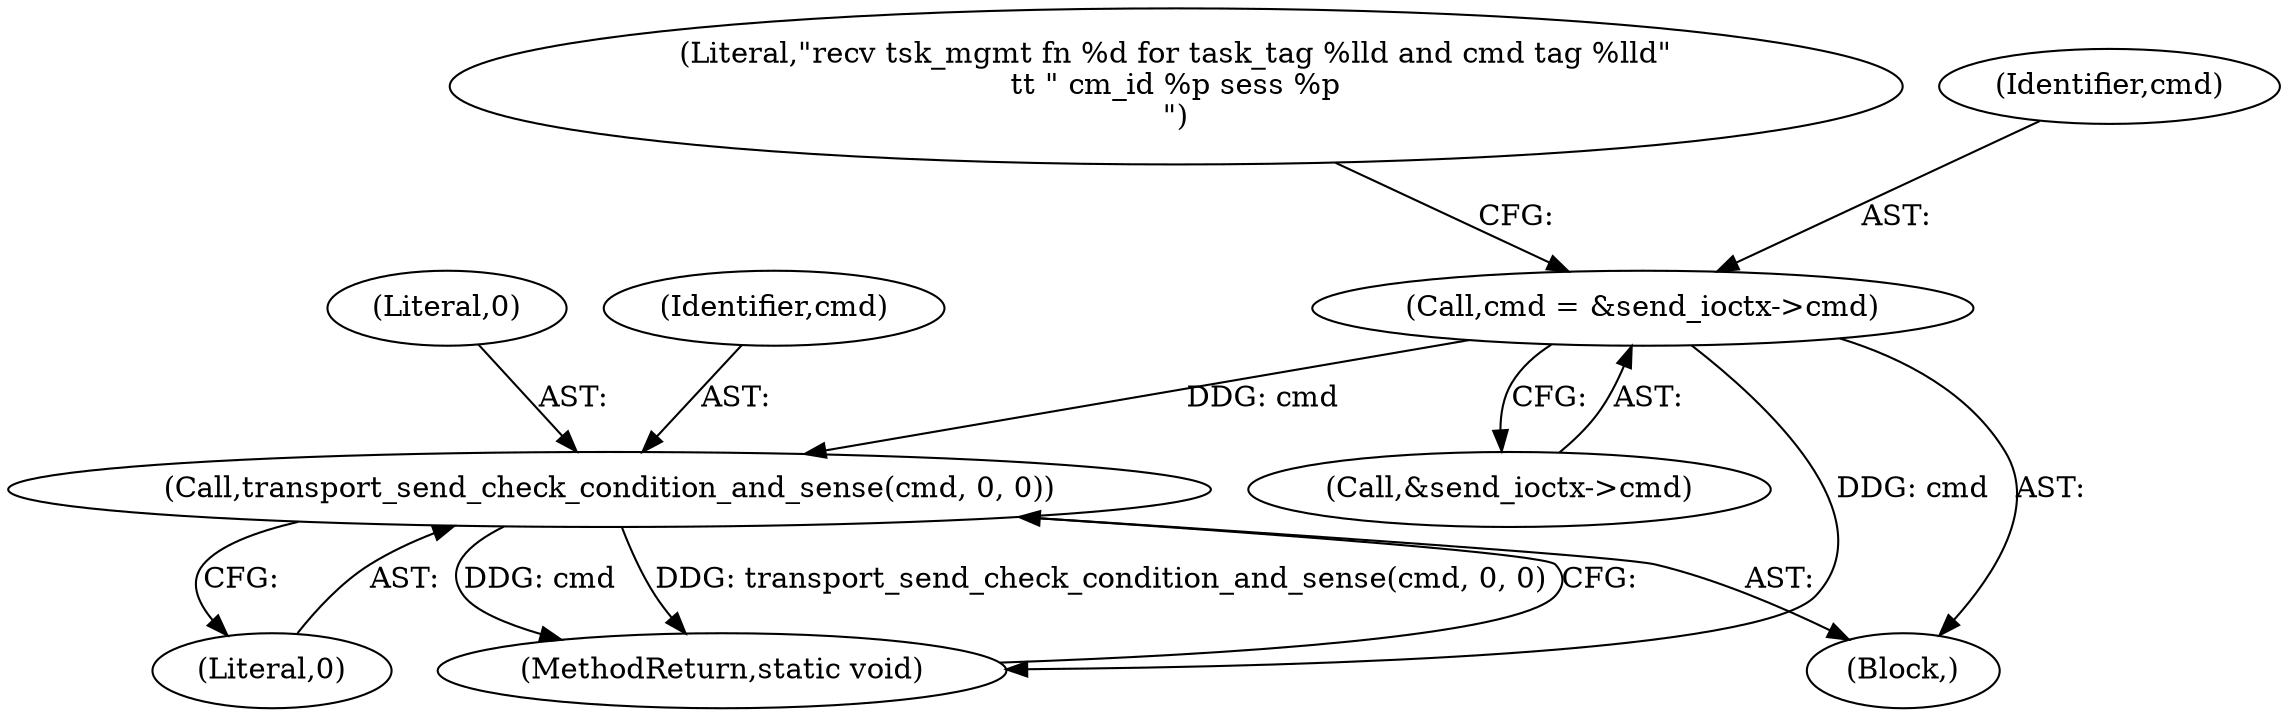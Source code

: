 digraph "0_linux_51093254bf879bc9ce96590400a87897c7498463@API" {
"1000215" [label="(Call,transport_send_check_condition_and_sense(cmd, 0, 0))"];
"1000127" [label="(Call,cmd = &send_ioctx->cmd)"];
"1000215" [label="(Call,transport_send_check_condition_and_sense(cmd, 0, 0))"];
"1000129" [label="(Call,&send_ioctx->cmd)"];
"1000217" [label="(Literal,0)"];
"1000134" [label="(Literal,\"recv tsk_mgmt fn %d for task_tag %lld and cmd tag %lld\"\n\t\t \" cm_id %p sess %p\n\")"];
"1000218" [label="(Literal,0)"];
"1000127" [label="(Call,cmd = &send_ioctx->cmd)"];
"1000105" [label="(Block,)"];
"1000128" [label="(Identifier,cmd)"];
"1000219" [label="(MethodReturn,static void)"];
"1000216" [label="(Identifier,cmd)"];
"1000215" -> "1000105"  [label="AST: "];
"1000215" -> "1000218"  [label="CFG: "];
"1000216" -> "1000215"  [label="AST: "];
"1000217" -> "1000215"  [label="AST: "];
"1000218" -> "1000215"  [label="AST: "];
"1000219" -> "1000215"  [label="CFG: "];
"1000215" -> "1000219"  [label="DDG: cmd"];
"1000215" -> "1000219"  [label="DDG: transport_send_check_condition_and_sense(cmd, 0, 0)"];
"1000127" -> "1000215"  [label="DDG: cmd"];
"1000127" -> "1000105"  [label="AST: "];
"1000127" -> "1000129"  [label="CFG: "];
"1000128" -> "1000127"  [label="AST: "];
"1000129" -> "1000127"  [label="AST: "];
"1000134" -> "1000127"  [label="CFG: "];
"1000127" -> "1000219"  [label="DDG: cmd"];
}
